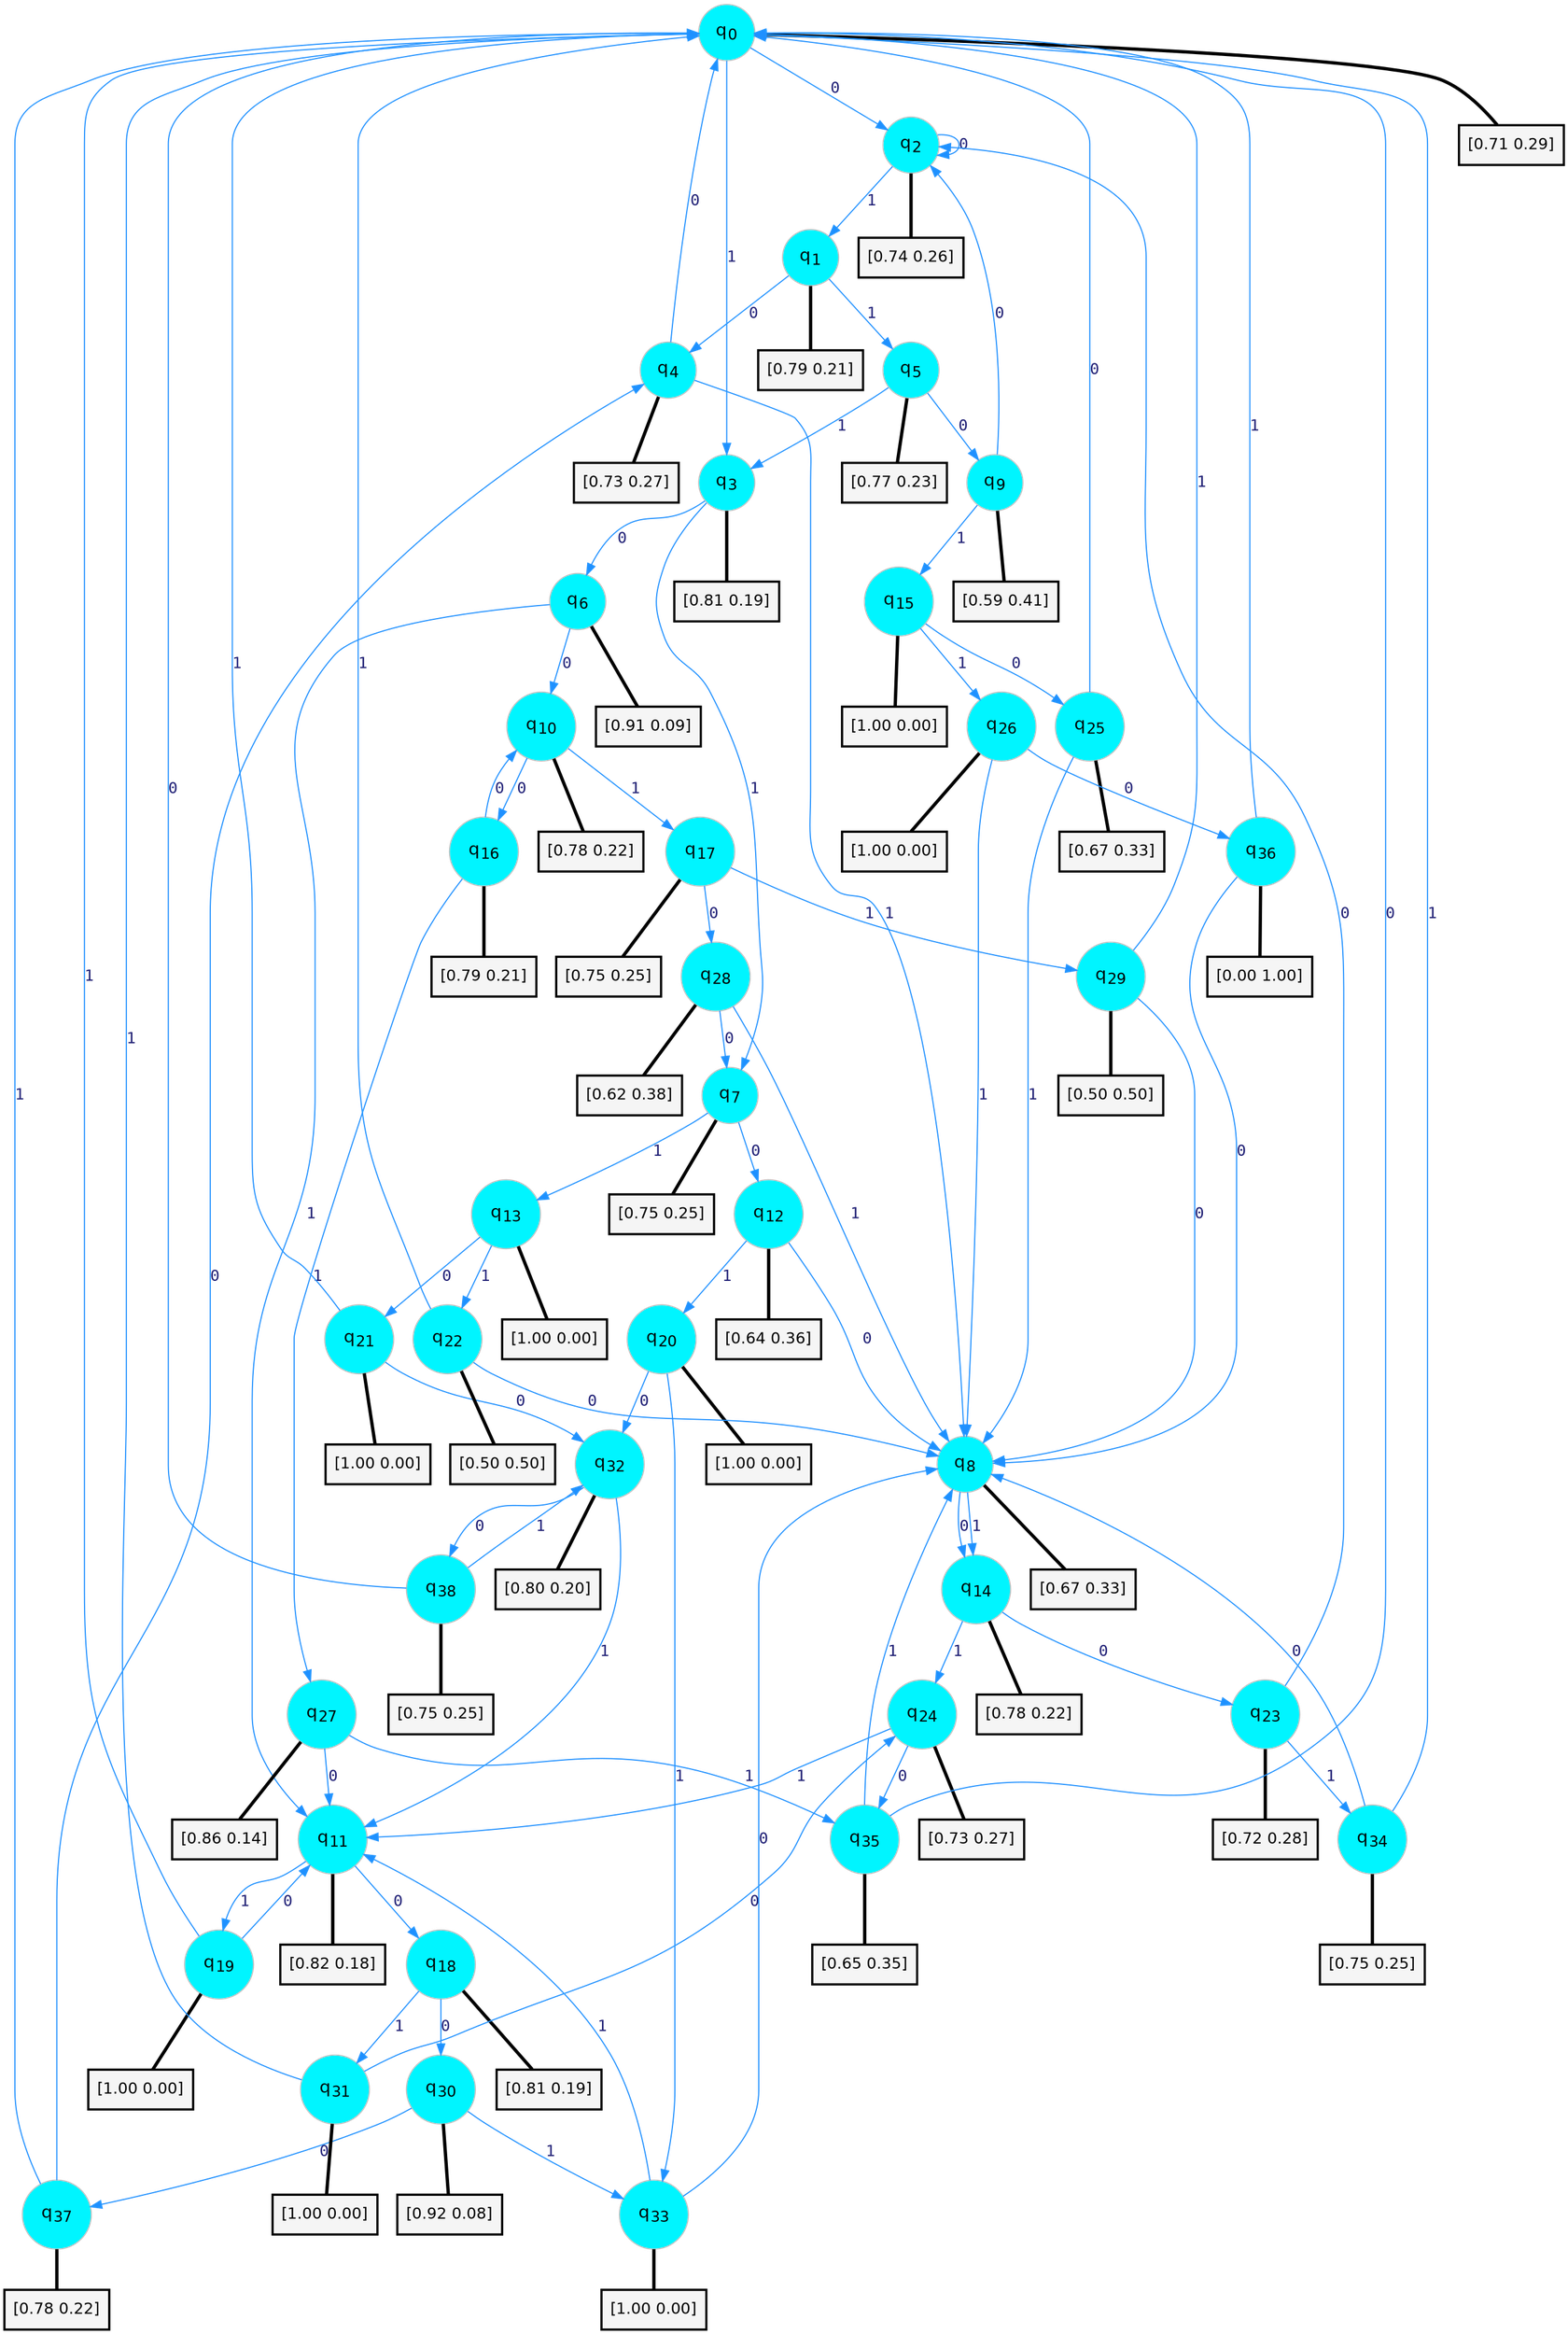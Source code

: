 digraph G {
graph [
bgcolor=transparent, dpi=300, rankdir=TD, size="40,25"];
node [
color=gray, fillcolor=turquoise1, fontcolor=black, fontname=Helvetica, fontsize=16, fontweight=bold, shape=circle, style=filled];
edge [
arrowsize=1, color=dodgerblue1, fontcolor=midnightblue, fontname=courier, fontweight=bold, penwidth=1, style=solid, weight=20];
0[label=<q<SUB>0</SUB>>];
1[label=<q<SUB>1</SUB>>];
2[label=<q<SUB>2</SUB>>];
3[label=<q<SUB>3</SUB>>];
4[label=<q<SUB>4</SUB>>];
5[label=<q<SUB>5</SUB>>];
6[label=<q<SUB>6</SUB>>];
7[label=<q<SUB>7</SUB>>];
8[label=<q<SUB>8</SUB>>];
9[label=<q<SUB>9</SUB>>];
10[label=<q<SUB>10</SUB>>];
11[label=<q<SUB>11</SUB>>];
12[label=<q<SUB>12</SUB>>];
13[label=<q<SUB>13</SUB>>];
14[label=<q<SUB>14</SUB>>];
15[label=<q<SUB>15</SUB>>];
16[label=<q<SUB>16</SUB>>];
17[label=<q<SUB>17</SUB>>];
18[label=<q<SUB>18</SUB>>];
19[label=<q<SUB>19</SUB>>];
20[label=<q<SUB>20</SUB>>];
21[label=<q<SUB>21</SUB>>];
22[label=<q<SUB>22</SUB>>];
23[label=<q<SUB>23</SUB>>];
24[label=<q<SUB>24</SUB>>];
25[label=<q<SUB>25</SUB>>];
26[label=<q<SUB>26</SUB>>];
27[label=<q<SUB>27</SUB>>];
28[label=<q<SUB>28</SUB>>];
29[label=<q<SUB>29</SUB>>];
30[label=<q<SUB>30</SUB>>];
31[label=<q<SUB>31</SUB>>];
32[label=<q<SUB>32</SUB>>];
33[label=<q<SUB>33</SUB>>];
34[label=<q<SUB>34</SUB>>];
35[label=<q<SUB>35</SUB>>];
36[label=<q<SUB>36</SUB>>];
37[label=<q<SUB>37</SUB>>];
38[label=<q<SUB>38</SUB>>];
39[label="[0.71 0.29]", shape=box,fontcolor=black, fontname=Helvetica, fontsize=14, penwidth=2, fillcolor=whitesmoke,color=black];
40[label="[0.79 0.21]", shape=box,fontcolor=black, fontname=Helvetica, fontsize=14, penwidth=2, fillcolor=whitesmoke,color=black];
41[label="[0.74 0.26]", shape=box,fontcolor=black, fontname=Helvetica, fontsize=14, penwidth=2, fillcolor=whitesmoke,color=black];
42[label="[0.81 0.19]", shape=box,fontcolor=black, fontname=Helvetica, fontsize=14, penwidth=2, fillcolor=whitesmoke,color=black];
43[label="[0.73 0.27]", shape=box,fontcolor=black, fontname=Helvetica, fontsize=14, penwidth=2, fillcolor=whitesmoke,color=black];
44[label="[0.77 0.23]", shape=box,fontcolor=black, fontname=Helvetica, fontsize=14, penwidth=2, fillcolor=whitesmoke,color=black];
45[label="[0.91 0.09]", shape=box,fontcolor=black, fontname=Helvetica, fontsize=14, penwidth=2, fillcolor=whitesmoke,color=black];
46[label="[0.75 0.25]", shape=box,fontcolor=black, fontname=Helvetica, fontsize=14, penwidth=2, fillcolor=whitesmoke,color=black];
47[label="[0.67 0.33]", shape=box,fontcolor=black, fontname=Helvetica, fontsize=14, penwidth=2, fillcolor=whitesmoke,color=black];
48[label="[0.59 0.41]", shape=box,fontcolor=black, fontname=Helvetica, fontsize=14, penwidth=2, fillcolor=whitesmoke,color=black];
49[label="[0.78 0.22]", shape=box,fontcolor=black, fontname=Helvetica, fontsize=14, penwidth=2, fillcolor=whitesmoke,color=black];
50[label="[0.82 0.18]", shape=box,fontcolor=black, fontname=Helvetica, fontsize=14, penwidth=2, fillcolor=whitesmoke,color=black];
51[label="[0.64 0.36]", shape=box,fontcolor=black, fontname=Helvetica, fontsize=14, penwidth=2, fillcolor=whitesmoke,color=black];
52[label="[1.00 0.00]", shape=box,fontcolor=black, fontname=Helvetica, fontsize=14, penwidth=2, fillcolor=whitesmoke,color=black];
53[label="[0.78 0.22]", shape=box,fontcolor=black, fontname=Helvetica, fontsize=14, penwidth=2, fillcolor=whitesmoke,color=black];
54[label="[1.00 0.00]", shape=box,fontcolor=black, fontname=Helvetica, fontsize=14, penwidth=2, fillcolor=whitesmoke,color=black];
55[label="[0.79 0.21]", shape=box,fontcolor=black, fontname=Helvetica, fontsize=14, penwidth=2, fillcolor=whitesmoke,color=black];
56[label="[0.75 0.25]", shape=box,fontcolor=black, fontname=Helvetica, fontsize=14, penwidth=2, fillcolor=whitesmoke,color=black];
57[label="[0.81 0.19]", shape=box,fontcolor=black, fontname=Helvetica, fontsize=14, penwidth=2, fillcolor=whitesmoke,color=black];
58[label="[1.00 0.00]", shape=box,fontcolor=black, fontname=Helvetica, fontsize=14, penwidth=2, fillcolor=whitesmoke,color=black];
59[label="[1.00 0.00]", shape=box,fontcolor=black, fontname=Helvetica, fontsize=14, penwidth=2, fillcolor=whitesmoke,color=black];
60[label="[1.00 0.00]", shape=box,fontcolor=black, fontname=Helvetica, fontsize=14, penwidth=2, fillcolor=whitesmoke,color=black];
61[label="[0.50 0.50]", shape=box,fontcolor=black, fontname=Helvetica, fontsize=14, penwidth=2, fillcolor=whitesmoke,color=black];
62[label="[0.72 0.28]", shape=box,fontcolor=black, fontname=Helvetica, fontsize=14, penwidth=2, fillcolor=whitesmoke,color=black];
63[label="[0.73 0.27]", shape=box,fontcolor=black, fontname=Helvetica, fontsize=14, penwidth=2, fillcolor=whitesmoke,color=black];
64[label="[0.67 0.33]", shape=box,fontcolor=black, fontname=Helvetica, fontsize=14, penwidth=2, fillcolor=whitesmoke,color=black];
65[label="[1.00 0.00]", shape=box,fontcolor=black, fontname=Helvetica, fontsize=14, penwidth=2, fillcolor=whitesmoke,color=black];
66[label="[0.86 0.14]", shape=box,fontcolor=black, fontname=Helvetica, fontsize=14, penwidth=2, fillcolor=whitesmoke,color=black];
67[label="[0.62 0.38]", shape=box,fontcolor=black, fontname=Helvetica, fontsize=14, penwidth=2, fillcolor=whitesmoke,color=black];
68[label="[0.50 0.50]", shape=box,fontcolor=black, fontname=Helvetica, fontsize=14, penwidth=2, fillcolor=whitesmoke,color=black];
69[label="[0.92 0.08]", shape=box,fontcolor=black, fontname=Helvetica, fontsize=14, penwidth=2, fillcolor=whitesmoke,color=black];
70[label="[1.00 0.00]", shape=box,fontcolor=black, fontname=Helvetica, fontsize=14, penwidth=2, fillcolor=whitesmoke,color=black];
71[label="[0.80 0.20]", shape=box,fontcolor=black, fontname=Helvetica, fontsize=14, penwidth=2, fillcolor=whitesmoke,color=black];
72[label="[1.00 0.00]", shape=box,fontcolor=black, fontname=Helvetica, fontsize=14, penwidth=2, fillcolor=whitesmoke,color=black];
73[label="[0.75 0.25]", shape=box,fontcolor=black, fontname=Helvetica, fontsize=14, penwidth=2, fillcolor=whitesmoke,color=black];
74[label="[0.65 0.35]", shape=box,fontcolor=black, fontname=Helvetica, fontsize=14, penwidth=2, fillcolor=whitesmoke,color=black];
75[label="[0.00 1.00]", shape=box,fontcolor=black, fontname=Helvetica, fontsize=14, penwidth=2, fillcolor=whitesmoke,color=black];
76[label="[0.78 0.22]", shape=box,fontcolor=black, fontname=Helvetica, fontsize=14, penwidth=2, fillcolor=whitesmoke,color=black];
77[label="[0.75 0.25]", shape=box,fontcolor=black, fontname=Helvetica, fontsize=14, penwidth=2, fillcolor=whitesmoke,color=black];
0->2 [label=0];
0->3 [label=1];
0->39 [arrowhead=none, penwidth=3,color=black];
1->4 [label=0];
1->5 [label=1];
1->40 [arrowhead=none, penwidth=3,color=black];
2->2 [label=0];
2->1 [label=1];
2->41 [arrowhead=none, penwidth=3,color=black];
3->6 [label=0];
3->7 [label=1];
3->42 [arrowhead=none, penwidth=3,color=black];
4->0 [label=0];
4->8 [label=1];
4->43 [arrowhead=none, penwidth=3,color=black];
5->9 [label=0];
5->3 [label=1];
5->44 [arrowhead=none, penwidth=3,color=black];
6->10 [label=0];
6->11 [label=1];
6->45 [arrowhead=none, penwidth=3,color=black];
7->12 [label=0];
7->13 [label=1];
7->46 [arrowhead=none, penwidth=3,color=black];
8->14 [label=0];
8->14 [label=1];
8->47 [arrowhead=none, penwidth=3,color=black];
9->2 [label=0];
9->15 [label=1];
9->48 [arrowhead=none, penwidth=3,color=black];
10->16 [label=0];
10->17 [label=1];
10->49 [arrowhead=none, penwidth=3,color=black];
11->18 [label=0];
11->19 [label=1];
11->50 [arrowhead=none, penwidth=3,color=black];
12->8 [label=0];
12->20 [label=1];
12->51 [arrowhead=none, penwidth=3,color=black];
13->21 [label=0];
13->22 [label=1];
13->52 [arrowhead=none, penwidth=3,color=black];
14->23 [label=0];
14->24 [label=1];
14->53 [arrowhead=none, penwidth=3,color=black];
15->25 [label=0];
15->26 [label=1];
15->54 [arrowhead=none, penwidth=3,color=black];
16->10 [label=0];
16->27 [label=1];
16->55 [arrowhead=none, penwidth=3,color=black];
17->28 [label=0];
17->29 [label=1];
17->56 [arrowhead=none, penwidth=3,color=black];
18->30 [label=0];
18->31 [label=1];
18->57 [arrowhead=none, penwidth=3,color=black];
19->11 [label=0];
19->0 [label=1];
19->58 [arrowhead=none, penwidth=3,color=black];
20->32 [label=0];
20->33 [label=1];
20->59 [arrowhead=none, penwidth=3,color=black];
21->32 [label=0];
21->0 [label=1];
21->60 [arrowhead=none, penwidth=3,color=black];
22->8 [label=0];
22->0 [label=1];
22->61 [arrowhead=none, penwidth=3,color=black];
23->2 [label=0];
23->34 [label=1];
23->62 [arrowhead=none, penwidth=3,color=black];
24->35 [label=0];
24->11 [label=1];
24->63 [arrowhead=none, penwidth=3,color=black];
25->0 [label=0];
25->8 [label=1];
25->64 [arrowhead=none, penwidth=3,color=black];
26->36 [label=0];
26->8 [label=1];
26->65 [arrowhead=none, penwidth=3,color=black];
27->11 [label=0];
27->35 [label=1];
27->66 [arrowhead=none, penwidth=3,color=black];
28->7 [label=0];
28->8 [label=1];
28->67 [arrowhead=none, penwidth=3,color=black];
29->8 [label=0];
29->0 [label=1];
29->68 [arrowhead=none, penwidth=3,color=black];
30->37 [label=0];
30->33 [label=1];
30->69 [arrowhead=none, penwidth=3,color=black];
31->24 [label=0];
31->0 [label=1];
31->70 [arrowhead=none, penwidth=3,color=black];
32->38 [label=0];
32->11 [label=1];
32->71 [arrowhead=none, penwidth=3,color=black];
33->8 [label=0];
33->11 [label=1];
33->72 [arrowhead=none, penwidth=3,color=black];
34->8 [label=0];
34->0 [label=1];
34->73 [arrowhead=none, penwidth=3,color=black];
35->0 [label=0];
35->8 [label=1];
35->74 [arrowhead=none, penwidth=3,color=black];
36->8 [label=0];
36->0 [label=1];
36->75 [arrowhead=none, penwidth=3,color=black];
37->4 [label=0];
37->0 [label=1];
37->76 [arrowhead=none, penwidth=3,color=black];
38->0 [label=0];
38->32 [label=1];
38->77 [arrowhead=none, penwidth=3,color=black];
}
